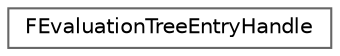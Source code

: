 digraph "Graphical Class Hierarchy"
{
 // INTERACTIVE_SVG=YES
 // LATEX_PDF_SIZE
  bgcolor="transparent";
  edge [fontname=Helvetica,fontsize=10,labelfontname=Helvetica,labelfontsize=10];
  node [fontname=Helvetica,fontsize=10,shape=box,height=0.2,width=0.4];
  rankdir="LR";
  Node0 [id="Node000000",label="FEvaluationTreeEntryHandle",height=0.2,width=0.4,color="grey40", fillcolor="white", style="filled",URL="$dd/daf/structFEvaluationTreeEntryHandle.html",tooltip="A structure that uniquely identifies an entry within a TEvaluationTreeEntryContainer."];
}
